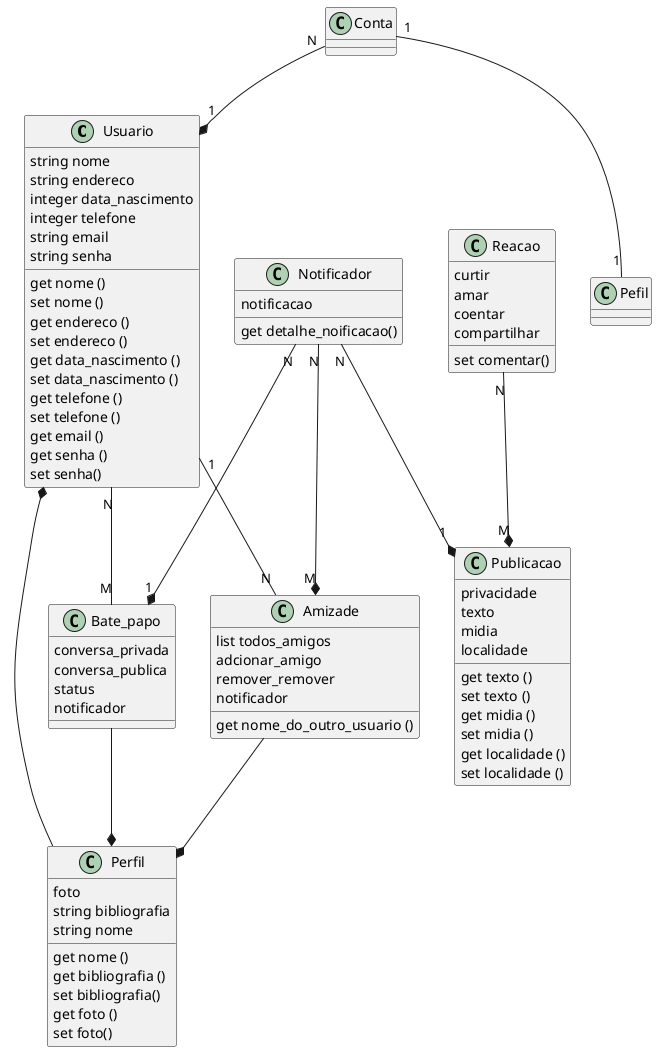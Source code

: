 @startuml
class Usuario{
string nome
string endereco
integer data_nascimento
integer telefone
string email
string senha
get nome ()
set nome ()
get endereco ()
set endereco ()
get data_nascimento ()
set data_nascimento ()
get telefone ()
set telefone ()
get email ()
get senha ()
set senha()
}
class Perfil{
foto
string bibliografia
string nome
get nome ()
get bibliografia ()
set bibliografia()
get foto ()
set foto()
}
class Bate_papo{
conversa_privada
conversa_publica
status
notificador
}
class Amizade{
list todos_amigos
adcionar_amigo
remover_remover
notificador
get nome_do_outro_usuario ()
}
class Notificador{
notificacao
get detalhe_noificacao()
}
class Publicacao{
privacidade
texto
midia
localidade
get texto ()
set texto ()
get midia ()
set midia ()
get localidade ()
set localidade ()
}
class Reacao{
curtir
amar
coentar
compartilhar
set comentar()
}
Perfil --* Usuario
Conta "1" -- "1" Pefil
Conta "N" --* "1" Usuario
Bate_papo --* Perfil
Amizade --* Perfil
Notificador "N" --* "1" Bate_papo
Notificador "N" --* "1" Publicacao
Notificador "N" --* "M" Amizade
Reacao "N" --* "M" Publicacao
Usuario "1" -- "N" Amizade
Usuario "N" -- "M" Bate_papo

@enduml
